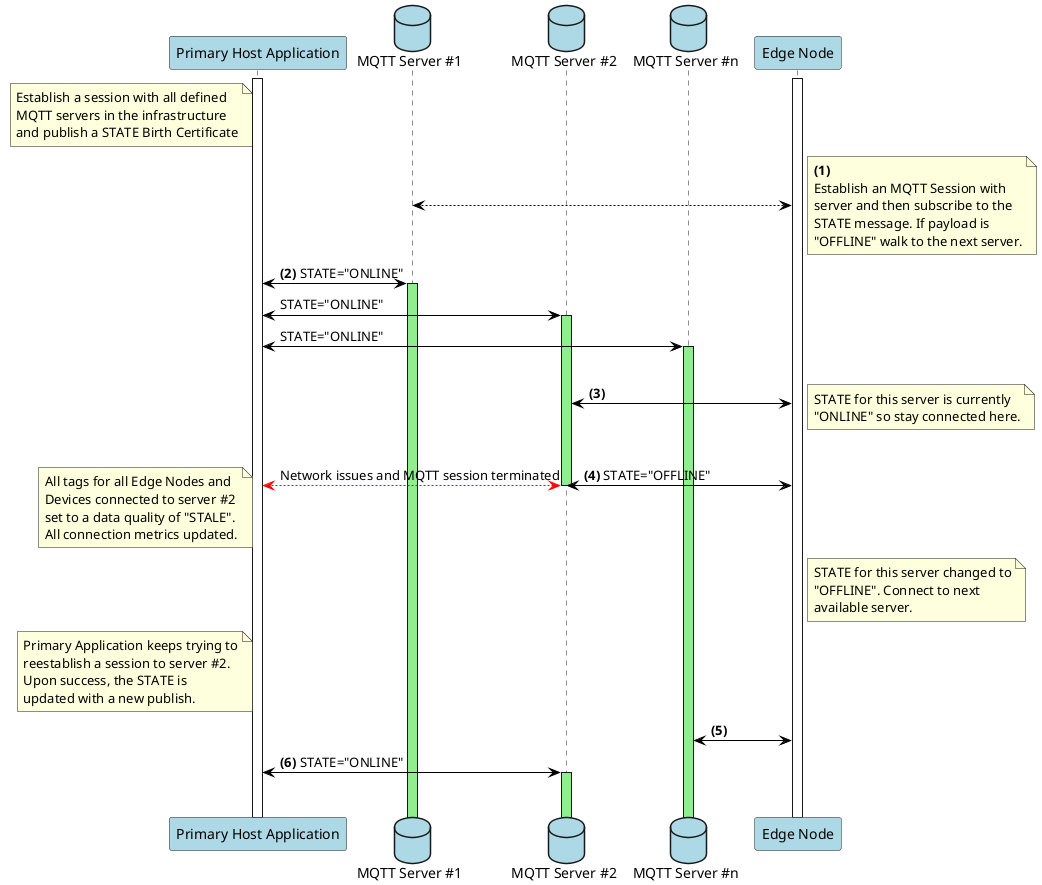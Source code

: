 @startuml
!pragma teoz true
participant "Primary Host Application" as PrimApp #lightblue
database "MQTT Server #1" as Server1 #lightblue
database "MQTT Server #2" as Server2 #lightblue
database "MQTT Server #n" as ServerN #lightblue
participant "Edge Node" as EdgeNode #lightblue

activate PrimApp
activate EdgeNode

note left of PrimApp
Establish a session with all defined
MQTT servers in the infrastructure
and publish a STATE Birth Certificate
end note

note right of EdgeNode
**(1)**
Establish an MQTT Session with 
server and then subscribe to the
STATE message. If payload is
"OFFLINE" walk to the next server.
end note

& Server1 <-[#Black]-> EdgeNode

PrimApp <-[#Black]> Server1 : **(2)** STATE="ONLINE"
activate Server1 #LightGreen

PrimApp <-[#Black]> Server2 : STATE="ONLINE"
activate Server2 #LightGreen

PrimApp <-[#Black]> ServerN : STATE="ONLINE"
activate ServerN #LightGreen

|||

Server2 <-[#Black]> EdgeNode : **(3)**
note right 
STATE for this server is currently
"ONLINE" so stay connected here.
end note

Server2-[hidden]->Server2

PrimApp <-[#Red]-> Server2 : Network issues and MQTT session terminated
note left
All tags for all Edge Nodes and
Devices connected to server #2
set to a data quality of "STALE".
All connection metrics updated.
end note
deactivate Server2 #Red
& Server2 <-[#Black]> EdgeNode : **(4)** STATE="OFFLINE"
/note right of EdgeNode
STATE for this server changed to
"OFFLINE". Connect to next 
available server.
end note


note left of PrimApp
Primary Application keeps trying to
reestablish a session to server #2.
Upon success, the STATE is 
updated with a new publish.
end note

ServerN <-[#Black]> EdgeNode : **(5)**
PrimApp <-[#Black]> Server2 : **(6)** STATE="ONLINE"
activate Server2 #LightGreen

PrimApp-[hidden]->PrimApp

@enduml
